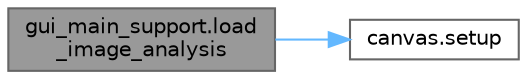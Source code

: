 digraph "gui_main_support.load_image_analysis"
{
 // LATEX_PDF_SIZE
  bgcolor="transparent";
  edge [fontname=Helvetica,fontsize=10,labelfontname=Helvetica,labelfontsize=10];
  node [fontname=Helvetica,fontsize=10,shape=box,height=0.2,width=0.4];
  rankdir="LR";
  Node1 [id="Node000001",label="gui_main_support.load\l_image_analysis",height=0.2,width=0.4,color="gray40", fillcolor="grey60", style="filled", fontcolor="black",tooltip=" "];
  Node1 -> Node2 [id="edge1_Node000001_Node000002",color="steelblue1",style="solid",tooltip=" "];
  Node2 [id="Node000002",label="canvas.setup",height=0.2,width=0.4,color="grey40", fillcolor="white", style="filled",URL="$namespacecanvas.html#a931a01db090e91226128ba6d7042ae95",tooltip=" "];
}
